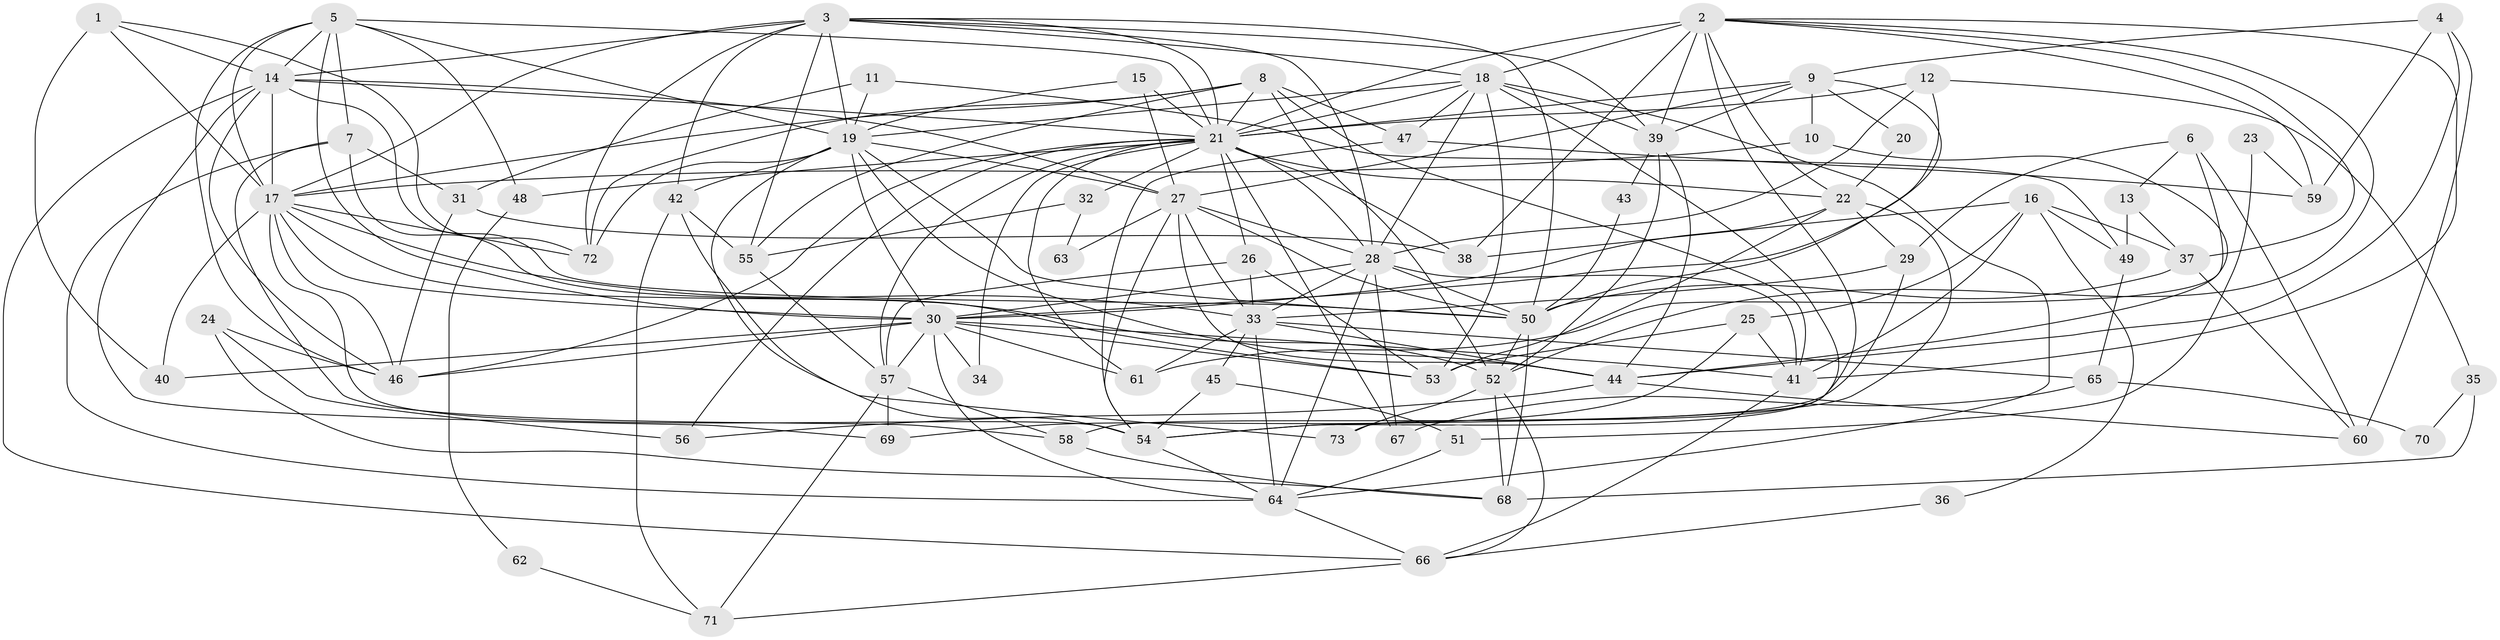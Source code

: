 // original degree distribution, {4: 0.22602739726027396, 2: 0.136986301369863, 3: 0.3287671232876712, 7: 0.0547945205479452, 5: 0.15753424657534246, 6: 0.0547945205479452, 8: 0.03424657534246575, 9: 0.00684931506849315}
// Generated by graph-tools (version 1.1) at 2025/50/03/04/25 22:50:56]
// undirected, 73 vertices, 204 edges
graph export_dot {
  node [color=gray90,style=filled];
  1;
  2;
  3;
  4;
  5;
  6;
  7;
  8;
  9;
  10;
  11;
  12;
  13;
  14;
  15;
  16;
  17;
  18;
  19;
  20;
  21;
  22;
  23;
  24;
  25;
  26;
  27;
  28;
  29;
  30;
  31;
  32;
  33;
  34;
  35;
  36;
  37;
  38;
  39;
  40;
  41;
  42;
  43;
  44;
  45;
  46;
  47;
  48;
  49;
  50;
  51;
  52;
  53;
  54;
  55;
  56;
  57;
  58;
  59;
  60;
  61;
  62;
  63;
  64;
  65;
  66;
  67;
  68;
  69;
  70;
  71;
  72;
  73;
  1 -- 14 [weight=1.0];
  1 -- 17 [weight=4.0];
  1 -- 40 [weight=1.0];
  1 -- 72 [weight=1.0];
  2 -- 18 [weight=1.0];
  2 -- 21 [weight=1.0];
  2 -- 22 [weight=1.0];
  2 -- 37 [weight=1.0];
  2 -- 38 [weight=1.0];
  2 -- 39 [weight=2.0];
  2 -- 41 [weight=1.0];
  2 -- 52 [weight=1.0];
  2 -- 54 [weight=1.0];
  2 -- 59 [weight=1.0];
  3 -- 14 [weight=1.0];
  3 -- 17 [weight=1.0];
  3 -- 18 [weight=1.0];
  3 -- 19 [weight=1.0];
  3 -- 21 [weight=1.0];
  3 -- 28 [weight=1.0];
  3 -- 39 [weight=1.0];
  3 -- 42 [weight=1.0];
  3 -- 50 [weight=1.0];
  3 -- 55 [weight=1.0];
  3 -- 72 [weight=1.0];
  4 -- 9 [weight=1.0];
  4 -- 44 [weight=1.0];
  4 -- 59 [weight=1.0];
  4 -- 60 [weight=1.0];
  5 -- 7 [weight=1.0];
  5 -- 14 [weight=1.0];
  5 -- 17 [weight=1.0];
  5 -- 19 [weight=1.0];
  5 -- 21 [weight=1.0];
  5 -- 30 [weight=1.0];
  5 -- 46 [weight=1.0];
  5 -- 48 [weight=1.0];
  6 -- 13 [weight=1.0];
  6 -- 29 [weight=1.0];
  6 -- 60 [weight=2.0];
  6 -- 61 [weight=1.0];
  7 -- 31 [weight=2.0];
  7 -- 53 [weight=1.0];
  7 -- 58 [weight=1.0];
  7 -- 64 [weight=1.0];
  8 -- 17 [weight=1.0];
  8 -- 21 [weight=1.0];
  8 -- 41 [weight=1.0];
  8 -- 47 [weight=1.0];
  8 -- 52 [weight=1.0];
  8 -- 55 [weight=1.0];
  8 -- 72 [weight=1.0];
  9 -- 10 [weight=1.0];
  9 -- 20 [weight=1.0];
  9 -- 21 [weight=1.0];
  9 -- 27 [weight=1.0];
  9 -- 30 [weight=1.0];
  9 -- 39 [weight=2.0];
  10 -- 17 [weight=1.0];
  10 -- 44 [weight=1.0];
  11 -- 19 [weight=1.0];
  11 -- 31 [weight=1.0];
  11 -- 49 [weight=1.0];
  12 -- 21 [weight=1.0];
  12 -- 28 [weight=1.0];
  12 -- 35 [weight=1.0];
  12 -- 50 [weight=1.0];
  13 -- 37 [weight=1.0];
  13 -- 49 [weight=1.0];
  14 -- 17 [weight=1.0];
  14 -- 21 [weight=2.0];
  14 -- 27 [weight=1.0];
  14 -- 46 [weight=1.0];
  14 -- 50 [weight=1.0];
  14 -- 66 [weight=1.0];
  14 -- 69 [weight=1.0];
  15 -- 19 [weight=1.0];
  15 -- 21 [weight=2.0];
  15 -- 27 [weight=1.0];
  16 -- 25 [weight=1.0];
  16 -- 36 [weight=1.0];
  16 -- 37 [weight=1.0];
  16 -- 38 [weight=1.0];
  16 -- 41 [weight=1.0];
  16 -- 49 [weight=1.0];
  17 -- 30 [weight=1.0];
  17 -- 33 [weight=1.0];
  17 -- 40 [weight=1.0];
  17 -- 46 [weight=1.0];
  17 -- 52 [weight=1.0];
  17 -- 54 [weight=1.0];
  17 -- 72 [weight=1.0];
  18 -- 19 [weight=1.0];
  18 -- 21 [weight=1.0];
  18 -- 28 [weight=1.0];
  18 -- 39 [weight=2.0];
  18 -- 47 [weight=1.0];
  18 -- 53 [weight=1.0];
  18 -- 64 [weight=1.0];
  18 -- 73 [weight=1.0];
  19 -- 27 [weight=1.0];
  19 -- 30 [weight=1.0];
  19 -- 42 [weight=1.0];
  19 -- 44 [weight=1.0];
  19 -- 50 [weight=1.0];
  19 -- 54 [weight=1.0];
  19 -- 72 [weight=1.0];
  20 -- 22 [weight=1.0];
  21 -- 22 [weight=1.0];
  21 -- 26 [weight=1.0];
  21 -- 28 [weight=1.0];
  21 -- 32 [weight=1.0];
  21 -- 34 [weight=1.0];
  21 -- 38 [weight=3.0];
  21 -- 46 [weight=1.0];
  21 -- 48 [weight=1.0];
  21 -- 56 [weight=1.0];
  21 -- 57 [weight=1.0];
  21 -- 61 [weight=1.0];
  21 -- 67 [weight=2.0];
  22 -- 29 [weight=1.0];
  22 -- 30 [weight=4.0];
  22 -- 53 [weight=1.0];
  22 -- 54 [weight=1.0];
  23 -- 51 [weight=1.0];
  23 -- 59 [weight=1.0];
  24 -- 46 [weight=1.0];
  24 -- 56 [weight=1.0];
  24 -- 68 [weight=1.0];
  25 -- 41 [weight=1.0];
  25 -- 53 [weight=1.0];
  25 -- 69 [weight=1.0];
  26 -- 33 [weight=1.0];
  26 -- 53 [weight=1.0];
  26 -- 57 [weight=2.0];
  27 -- 28 [weight=1.0];
  27 -- 33 [weight=1.0];
  27 -- 44 [weight=1.0];
  27 -- 50 [weight=2.0];
  27 -- 54 [weight=1.0];
  27 -- 63 [weight=1.0];
  28 -- 30 [weight=1.0];
  28 -- 33 [weight=1.0];
  28 -- 41 [weight=1.0];
  28 -- 50 [weight=1.0];
  28 -- 64 [weight=1.0];
  28 -- 67 [weight=1.0];
  29 -- 33 [weight=1.0];
  29 -- 58 [weight=1.0];
  30 -- 34 [weight=1.0];
  30 -- 40 [weight=1.0];
  30 -- 41 [weight=1.0];
  30 -- 46 [weight=1.0];
  30 -- 53 [weight=1.0];
  30 -- 57 [weight=1.0];
  30 -- 61 [weight=1.0];
  30 -- 64 [weight=1.0];
  31 -- 38 [weight=3.0];
  31 -- 46 [weight=1.0];
  32 -- 55 [weight=1.0];
  32 -- 63 [weight=1.0];
  33 -- 44 [weight=1.0];
  33 -- 45 [weight=1.0];
  33 -- 61 [weight=1.0];
  33 -- 64 [weight=1.0];
  33 -- 65 [weight=1.0];
  35 -- 68 [weight=1.0];
  35 -- 70 [weight=1.0];
  36 -- 66 [weight=1.0];
  37 -- 50 [weight=1.0];
  37 -- 60 [weight=1.0];
  39 -- 43 [weight=1.0];
  39 -- 44 [weight=1.0];
  39 -- 52 [weight=1.0];
  41 -- 66 [weight=1.0];
  42 -- 55 [weight=1.0];
  42 -- 71 [weight=1.0];
  42 -- 73 [weight=1.0];
  43 -- 50 [weight=1.0];
  44 -- 56 [weight=1.0];
  44 -- 60 [weight=1.0];
  45 -- 51 [weight=1.0];
  45 -- 54 [weight=1.0];
  47 -- 54 [weight=1.0];
  47 -- 59 [weight=1.0];
  48 -- 62 [weight=1.0];
  49 -- 65 [weight=1.0];
  50 -- 52 [weight=1.0];
  50 -- 68 [weight=1.0];
  51 -- 64 [weight=1.0];
  52 -- 66 [weight=1.0];
  52 -- 68 [weight=1.0];
  52 -- 73 [weight=1.0];
  54 -- 64 [weight=1.0];
  55 -- 57 [weight=1.0];
  57 -- 58 [weight=1.0];
  57 -- 69 [weight=1.0];
  57 -- 71 [weight=1.0];
  58 -- 68 [weight=1.0];
  62 -- 71 [weight=1.0];
  64 -- 66 [weight=1.0];
  65 -- 67 [weight=1.0];
  65 -- 70 [weight=1.0];
  66 -- 71 [weight=1.0];
}
